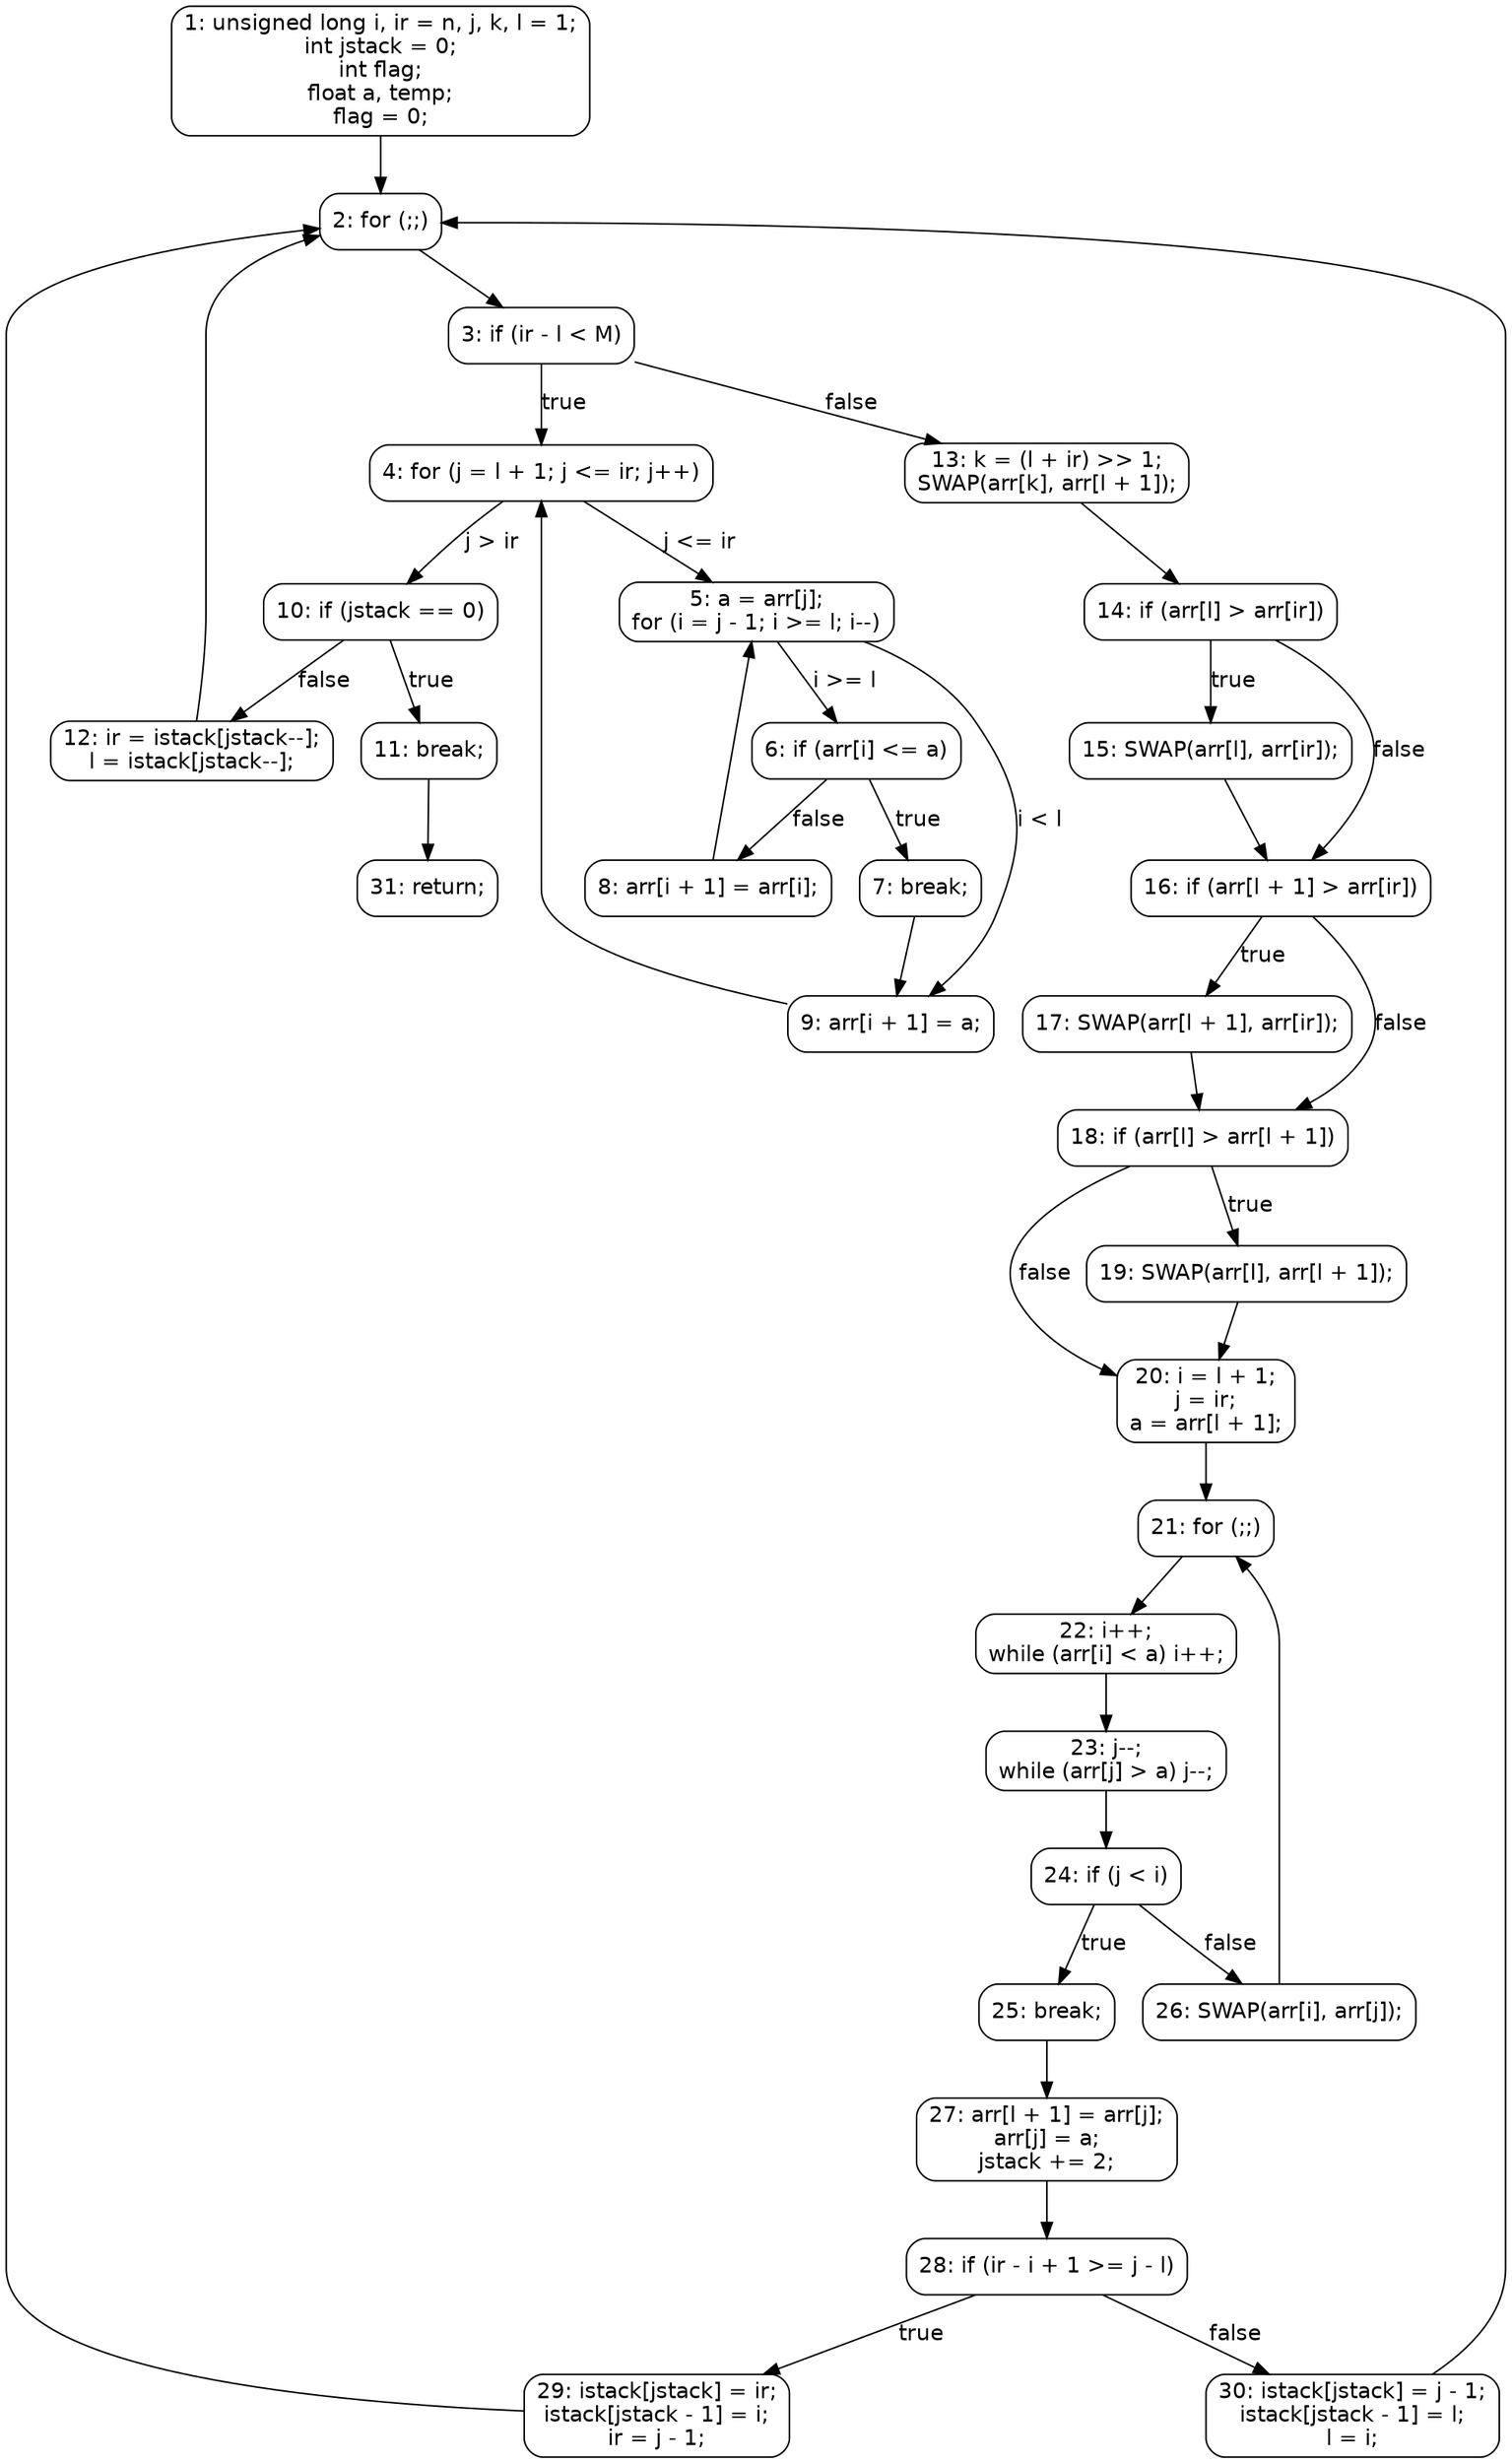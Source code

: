 digraph sort_CFG {
    node [shape=box, style=rounded, fontname="Helvetica"];
    edge [fontname="Helvetica"];

    // Node definitions
    N1 [label="1: unsigned long i, ir = n, j, k, l = 1;\nint jstack = 0;\nint flag;\nfloat a, temp;\nflag = 0;"];
    N2 [label="2: for (;;)"];
    N3 [label="3: if (ir - l < M)"];
    N4 [label="4: for (j = l + 1; j <= ir; j++)"];
    N5 [label="5: a = arr[j];\nfor (i = j - 1; i >= l; i--)"];
    N6 [label="6: if (arr[i] <= a)"];
    N7 [label="7: break;"];
    N8 [label="8: arr[i + 1] = arr[i];"];
    N9 [label="9: arr[i + 1] = a;"];
    N10 [label="10: if (jstack == 0)"];
    N11 [label="11: break;"];
    N12 [label="12: ir = istack[jstack--];\nl = istack[jstack--];"];
    N13 [label="13: k = (l + ir) >> 1;\nSWAP(arr[k], arr[l + 1]);"];
    N14 [label="14: if (arr[l] > arr[ir])"];
    N15 [label="15: SWAP(arr[l], arr[ir]);"];
    N16 [label="16: if (arr[l + 1] > arr[ir])"];
    N17 [label="17: SWAP(arr[l + 1], arr[ir]);"];
    N18 [label="18: if (arr[l] > arr[l + 1])"];
    N19 [label="19: SWAP(arr[l], arr[l + 1]);"];
    N20 [label="20: i = l + 1;\nj = ir;\na = arr[l + 1];"];
    N21 [label="21: for (;;)"];
    N22 [label="22: i++;\nwhile (arr[i] < a) i++;"];
    N23 [label="23: j--;\nwhile (arr[j] > a) j--;"];
    N24 [label="24: if (j < i)"];
    N25 [label="25: break;"];
    N26 [label="26: SWAP(arr[i], arr[j]);"];
    N27 [label="27: arr[l + 1] = arr[j];\narr[j] = a;\njstack += 2;"];
    N28 [label="28: if (ir - i + 1 >= j - l)"];
    N29 [label="29: istack[jstack] = ir;\nistack[jstack - 1] = i;\nir = j - 1;"];
    N30 [label="30: istack[jstack] = j - 1;\nistack[jstack - 1] = l;\nl = i;"];
    N31 [label="31: return;"];

    // Edge definitions
    N1 -> N2;
    N2 -> N3;
    N3 -> N4 [label="true"];
    N3 -> N13 [label="false"];
    N4 -> N5 [label="j <= ir"];
    N4 -> N10 [label="j > ir"];
    N5 -> N6 [label="i >= l"];
    N5 -> N9 [label="i < l"];
    N6 -> N7 [label="true"];
    N6 -> N8 [label="false"];
    N7 -> N9;
    N8 -> N5;
    N9 -> N4;
    N10 -> N11 [label="true"];
    N10 -> N12 [label="false"];
    N11 -> N31;
    N12 -> N2;
    N13 -> N14;
    N14 -> N15 [label="true"];
    N14 -> N16 [label="false"];
    N15 -> N16;
    N16 -> N17 [label="true"];
    N16 -> N18 [label="false"];
    N17 -> N18;
    N18 -> N19 [label="true"];
    N18 -> N20 [label="false"];
    N19 -> N20;
    N20 -> N21;
    N21 -> N22;
    N22 -> N23;
    N23 -> N24;
    N24 -> N25 [label="true"];
    N24 -> N26 [label="false"];
    N25 -> N27;
    N26 -> N21;
    N27 -> N28;
    N28 -> N29 [label="true"];
    N28 -> N30 [label="false"];
    N29 -> N2;
    N30 -> N2;
}